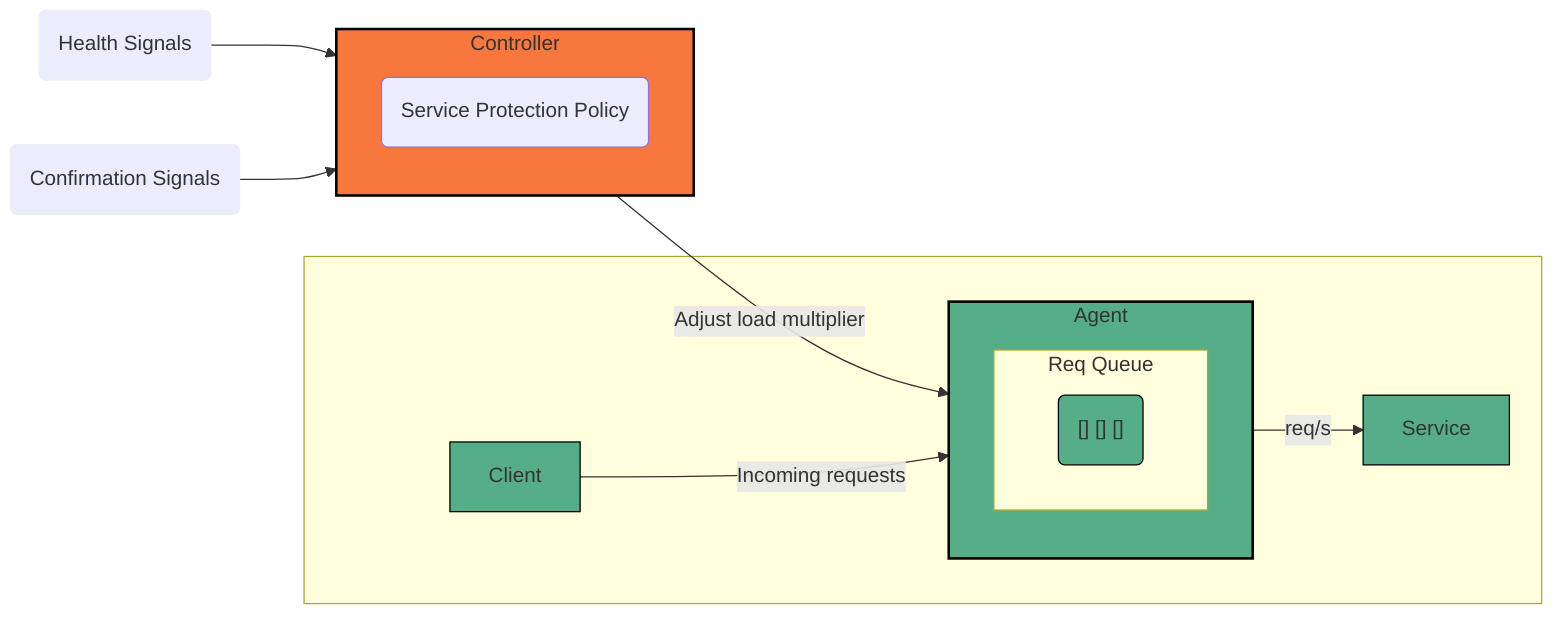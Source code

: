 flowchart LR

classDef Controller fill:#F8773D,stroke:#000000,stroke-width:2px;
classDef Agent fill:#56AE89,stroke:#000000,stroke-width:2px;
classDef Signal stroke:#EFEEED,stroke-width:1px;
classDef Service fill:#56AE89,stroke:#000000,stroke-width:1px;

HS("Health Signals") --> Controller
class HS Signal
CS("Confirmation Signals") --> Controller
class CS Signal
subgraph "Controller"
  policy("Service Protection Policy")
end

Controller -- "Adjust load multiplier" --> Agent
class Controller Controller

subgraph " "
Client -- "Incoming requests" --> Agent
class Client Service
	subgraph "Agent"
	    subgraph "Req Queue"
				packets("[] [] []")
	      class packets Service
			end
  end
Agent -- "req/s" --> Service
class Agent Agent
class Service Service
end